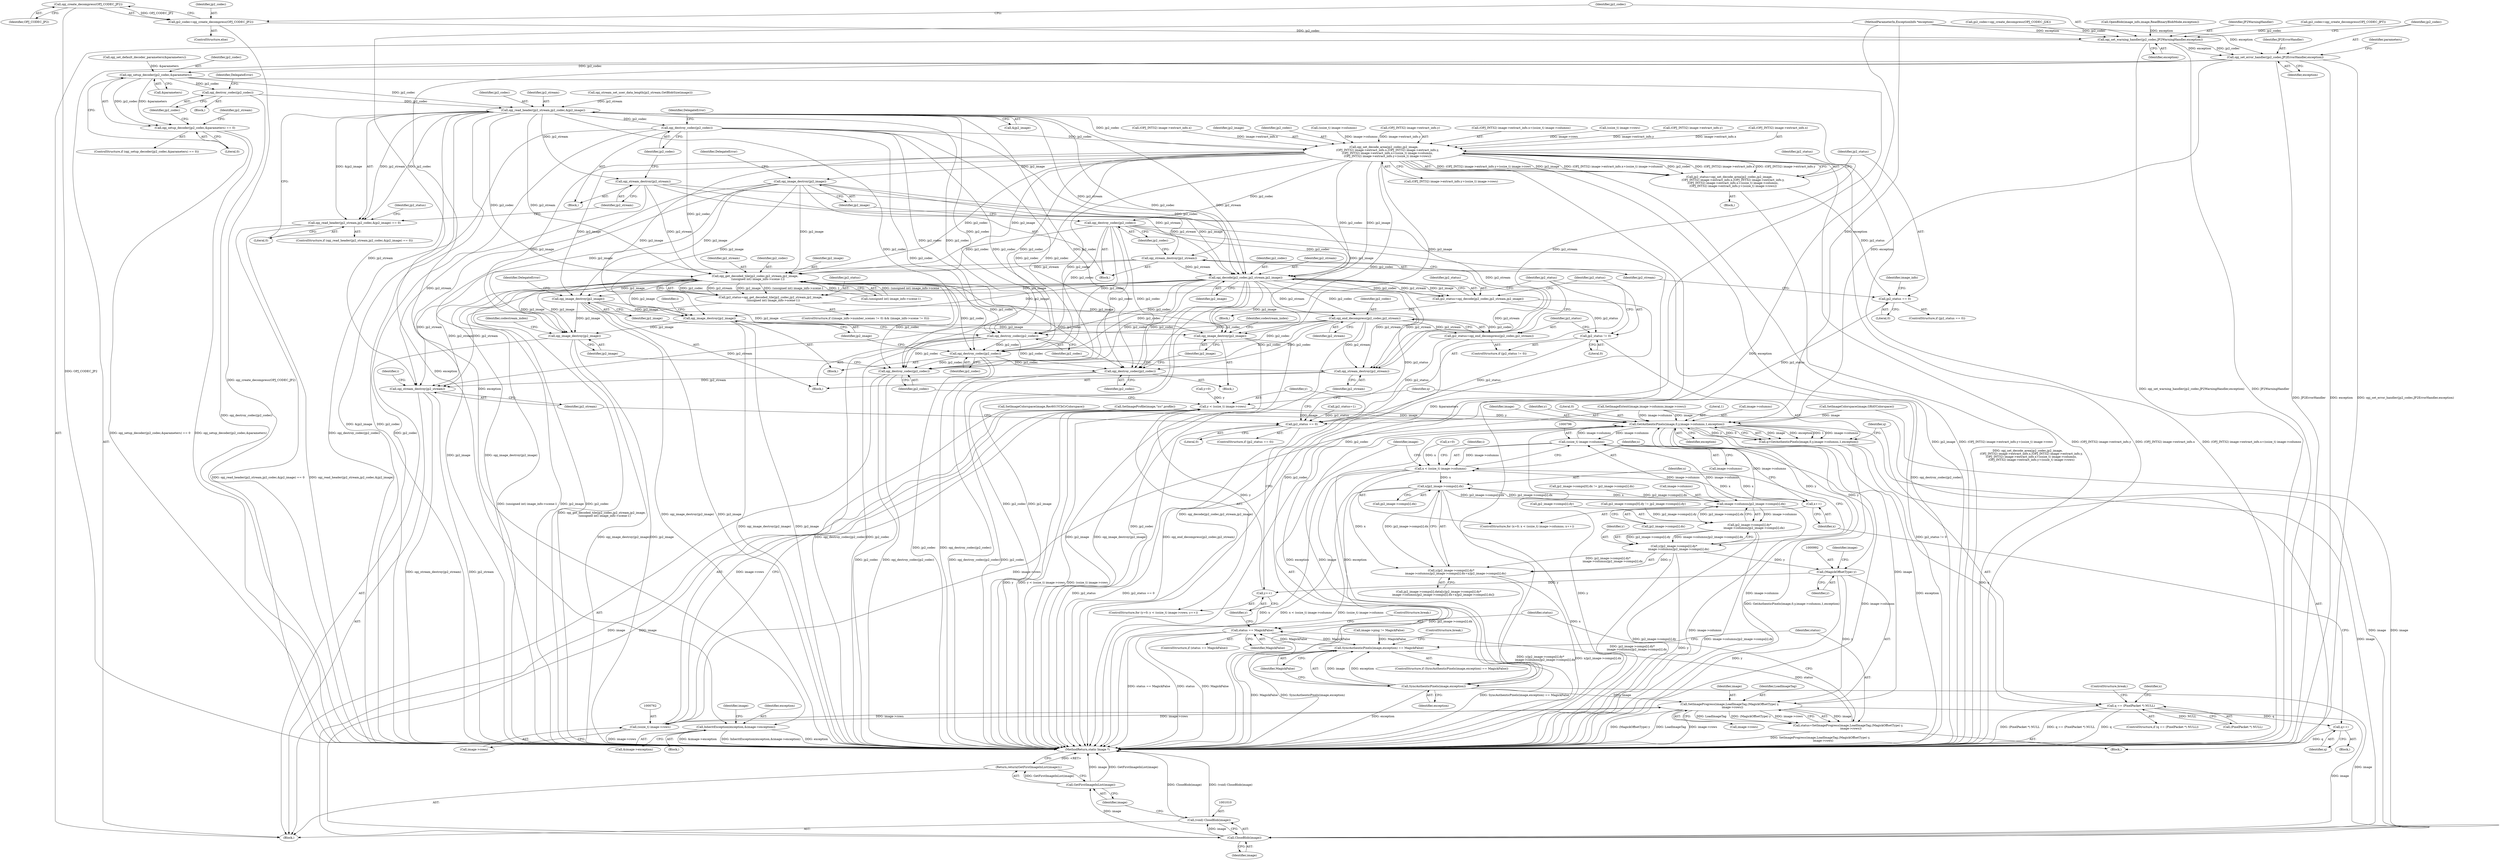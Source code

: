 digraph "0_ImageMagick_b0c5222ce31e8f941fa02ff9c7a040fb2db30dbc@API" {
"1000237" [label="(Call,opj_create_decompress(OPJ_CODEC_JP2))"];
"1000235" [label="(Call,jp2_codec=opj_create_decompress(OPJ_CODEC_JP2))"];
"1000239" [label="(Call,opj_set_warning_handler(jp2_codec,JP2WarningHandler,exception))"];
"1000243" [label="(Call,opj_set_error_handler(jp2_codec,JP2ErrorHandler,exception))"];
"1000297" [label="(Call,opj_setup_decoder(jp2_codec,&parameters))"];
"1000296" [label="(Call,opj_setup_decoder(jp2_codec,&parameters) == 0)"];
"1000303" [label="(Call,opj_destroy_codec(jp2_codec))"];
"1000335" [label="(Call,opj_read_header(jp2_stream,jp2_codec,&jp2_image))"];
"1000334" [label="(Call,opj_read_header(jp2_stream,jp2_codec,&jp2_image) == 0)"];
"1000342" [label="(Call,opj_stream_destroy(jp2_stream))"];
"1000415" [label="(Call,opj_stream_destroy(jp2_stream))"];
"1000438" [label="(Call,opj_get_decoded_tile(jp2_codec,jp2_stream,jp2_image,\n      (unsigned int) image_info->scene-1))"];
"1000436" [label="(Call,jp2_status=opj_get_decoded_tile(jp2_codec,jp2_stream,jp2_image,\n      (unsigned int) image_info->scene-1))"];
"1000473" [label="(Call,jp2_status == 0)"];
"1000477" [label="(Call,opj_stream_destroy(jp2_stream))"];
"1000486" [label="(Call,opj_stream_destroy(jp2_stream))"];
"1000479" [label="(Call,opj_destroy_codec(jp2_codec))"];
"1000597" [label="(Call,opj_destroy_codec(jp2_codec))"];
"1000745" [label="(Call,opj_destroy_codec(jp2_codec))"];
"1001002" [label="(Call,opj_destroy_codec(jp2_codec))"];
"1000481" [label="(Call,opj_image_destroy(jp2_image))"];
"1000599" [label="(Call,opj_image_destroy(jp2_image))"];
"1000747" [label="(Call,opj_image_destroy(jp2_image))"];
"1001004" [label="(Call,opj_image_destroy(jp2_image))"];
"1000459" [label="(Call,opj_decode(jp2_codec,jp2_stream,jp2_image))"];
"1000457" [label="(Call,jp2_status=opj_decode(jp2_codec,jp2_stream,jp2_image))"];
"1000464" [label="(Call,jp2_status != 0)"];
"1000469" [label="(Call,opj_end_decompress(jp2_codec,jp2_stream))"];
"1000467" [label="(Call,jp2_status=opj_end_decompress(jp2_codec,jp2_stream))"];
"1000344" [label="(Call,opj_destroy_codec(jp2_codec))"];
"1000367" [label="(Call,opj_set_decode_area(jp2_codec,jp2_image,\n        (OPJ_INT32) image->extract_info.x,(OPJ_INT32) image->extract_info.y,\n        (OPJ_INT32) image->extract_info.x+(ssize_t) image->columns,\n        (OPJ_INT32) image->extract_info.y+(ssize_t) image->rows))"];
"1000365" [label="(Call,jp2_status=opj_set_decode_area(jp2_codec,jp2_image,\n        (OPJ_INT32) image->extract_info.x,(OPJ_INT32) image->extract_info.y,\n        (OPJ_INT32) image->extract_info.x+(ssize_t) image->columns,\n        (OPJ_INT32) image->extract_info.y+(ssize_t) image->rows))"];
"1000411" [label="(Call,jp2_status == 0)"];
"1000417" [label="(Call,opj_destroy_codec(jp2_codec))"];
"1000419" [label="(Call,opj_image_destroy(jp2_image))"];
"1000653" [label="(Call,InheritException(exception,&image->exception))"];
"1000773" [label="(Call,GetAuthenticPixels(image,0,y,image->columns,1,exception))"];
"1000771" [label="(Call,q=GetAuthenticPixels(image,0,y,image->columns,1,exception))"];
"1000783" [label="(Call,q == (PixelPacket *) NULL)"];
"1000977" [label="(Call,q++)"];
"1000795" [label="(Call,(ssize_t) image->columns)"];
"1000793" [label="(Call,x < (ssize_t) image->columns)"];
"1000800" [label="(Call,x++)"];
"1000872" [label="(Call,x/jp2_image->comps[i].dx)"];
"1000861" [label="(Call,image->columns/jp2_image->comps[i].dx)"];
"1000853" [label="(Call,jp2_image->comps[i].dy*\n          image->columns/jp2_image->comps[i].dx)"];
"1000851" [label="(Call,y/jp2_image->comps[i].dy*\n          image->columns/jp2_image->comps[i].dx)"];
"1000850" [label="(Call,y/jp2_image->comps[i].dy*\n          image->columns/jp2_image->comps[i].dx+x/jp2_image->comps[i].dx)"];
"1000991" [label="(Call,(MagickOffsetType) y)"];
"1000766" [label="(Call,y++)"];
"1000759" [label="(Call,y < (ssize_t) image->rows)"];
"1000988" [label="(Call,SetImageProgress(image,LoadImageTag,(MagickOffsetType) y,\n      image->rows))"];
"1000761" [label="(Call,(ssize_t) image->rows)"];
"1000986" [label="(Call,status=SetImageProgress(image,LoadImageTag,(MagickOffsetType) y,\n      image->rows))"];
"1000998" [label="(Call,status == MagickFalse)"];
"1000980" [label="(Call,SyncAuthenticPixels(image,exception) == MagickFalse)"];
"1001011" [label="(Call,CloseBlob(image))"];
"1001009" [label="(Call,(void) CloseBlob(image))"];
"1001014" [label="(Call,GetFirstImageInList(image))"];
"1001013" [label="(Return,return(GetFirstImageInList(image));)"];
"1000981" [label="(Call,SyncAuthenticPixels(image,exception))"];
"1000746" [label="(Identifier,jp2_codec)"];
"1000342" [label="(Call,opj_stream_destroy(jp2_stream))"];
"1000747" [label="(Call,opj_image_destroy(jp2_image))"];
"1000343" [label="(Identifier,jp2_stream)"];
"1000412" [label="(Identifier,jp2_status)"];
"1000990" [label="(Identifier,LoadImageTag)"];
"1000781" [label="(Identifier,exception)"];
"1001000" [label="(Identifier,MagickFalse)"];
"1000417" [label="(Call,opj_destroy_codec(jp2_codec))"];
"1000874" [label="(Call,jp2_image->comps[i].dx)"];
"1000851" [label="(Call,y/jp2_image->comps[i].dy*\n          image->columns/jp2_image->comps[i].dx)"];
"1000369" [label="(Identifier,jp2_image)"];
"1000333" [label="(ControlStructure,if (opj_read_header(jp2_stream,jp2_codec,&jp2_image) == 0))"];
"1000854" [label="(Call,jp2_image->comps[i].dy)"];
"1000416" [label="(Identifier,jp2_stream)"];
"1000865" [label="(Call,jp2_image->comps[i].dx)"];
"1000655" [label="(Call,&image->exception)"];
"1000748" [label="(Identifier,jp2_image)"];
"1000364" [label="(Block,)"];
"1000782" [label="(ControlStructure,if (q == (PixelPacket *) NULL))"];
"1000600" [label="(Identifier,jp2_image)"];
"1000793" [label="(Call,x < (ssize_t) image->columns)"];
"1000474" [label="(Identifier,jp2_status)"];
"1000998" [label="(Call,status == MagickFalse)"];
"1001013" [label="(Return,return(GetFirstImageInList(image));)"];
"1000347" [label="(Identifier,DelegateError)"];
"1000773" [label="(Call,GetAuthenticPixels(image,0,y,image->columns,1,exception))"];
"1000303" [label="(Call,opj_destroy_codec(jp2_codec))"];
"1000419" [label="(Call,opj_image_destroy(jp2_image))"];
"1000466" [label="(Literal,0)"];
"1000788" [label="(ControlStructure,break;)"];
"1000458" [label="(Identifier,jp2_status)"];
"1000338" [label="(Call,&jp2_image)"];
"1000540" [label="(Call,jp2_image->comps[0].dy != jp2_image->comps[i].dy)"];
"1000760" [label="(Identifier,y)"];
"1000477" [label="(Call,opj_stream_destroy(jp2_stream))"];
"1000236" [label="(Identifier,jp2_codec)"];
"1000345" [label="(Identifier,jp2_codec)"];
"1000674" [label="(Call,SetImageColorspace(image,GRAYColorspace))"];
"1000468" [label="(Identifier,jp2_status)"];
"1001014" [label="(Call,GetFirstImageInList(image))"];
"1000739" [label="(Call,image->ping != MagickFalse)"];
"1001003" [label="(Identifier,jp2_codec)"];
"1000481" [label="(Call,opj_image_destroy(jp2_image))"];
"1000309" [label="(Identifier,jp2_stream)"];
"1000457" [label="(Call,jp2_status=opj_decode(jp2_codec,jp2_stream,jp2_image))"];
"1000249" [label="(Identifier,parameters)"];
"1000334" [label="(Call,opj_read_header(jp2_stream,jp2_codec,&jp2_image) == 0)"];
"1000365" [label="(Call,jp2_status=opj_set_decode_area(jp2_codec,jp2_image,\n        (OPJ_INT32) image->extract_info.x,(OPJ_INT32) image->extract_info.y,\n        (OPJ_INT32) image->extract_info.x+(ssize_t) image->columns,\n        (OPJ_INT32) image->extract_info.y+(ssize_t) image->rows))"];
"1000234" [label="(ControlStructure,else)"];
"1000744" [label="(Block,)"];
"1000475" [label="(Literal,0)"];
"1000422" [label="(Identifier,DelegateError)"];
"1000783" [label="(Call,q == (PixelPacket *) NULL)"];
"1000476" [label="(Block,)"];
"1000108" [label="(Block,)"];
"1000436" [label="(Call,jp2_status=opj_get_decoded_tile(jp2_codec,jp2_stream,jp2_image,\n      (unsigned int) image_info->scene-1))"];
"1000463" [label="(ControlStructure,if (jp2_status != 0))"];
"1000640" [label="(Call,SetImageExtent(image,image->columns,image->rows))"];
"1000337" [label="(Identifier,jp2_codec)"];
"1000977" [label="(Call,q++)"];
"1001008" [label="(Identifier,codestream_index)"];
"1000171" [label="(Call,OpenBlob(image_info,image,ReadBinaryBlobMode,exception))"];
"1000462" [label="(Identifier,jp2_image)"];
"1000780" [label="(Literal,1)"];
"1001001" [label="(ControlStructure,break;)"];
"1000415" [label="(Call,opj_stream_destroy(jp2_stream))"];
"1000368" [label="(Identifier,jp2_codec)"];
"1000238" [label="(Identifier,OPJ_CODEC_JP2)"];
"1000985" [label="(ControlStructure,break;)"];
"1000241" [label="(Identifier,JP2WarningHandler)"];
"1000654" [label="(Identifier,exception)"];
"1000480" [label="(Identifier,jp2_codec)"];
"1000340" [label="(Literal,0)"];
"1000442" [label="(Call,(unsigned int) image_info->scene-1)"];
"1000460" [label="(Identifier,jp2_codec)"];
"1000438" [label="(Call,opj_get_decoded_tile(jp2_codec,jp2_stream,jp2_image,\n      (unsigned int) image_info->scene-1))"];
"1000107" [label="(MethodParameterIn,ExceptionInfo *exception)"];
"1000392" [label="(Call,(ssize_t) image->columns)"];
"1000777" [label="(Call,image->columns)"];
"1000771" [label="(Call,q=GetAuthenticPixels(image,0,y,image->columns,1,exception))"];
"1000299" [label="(Call,&parameters)"];
"1000479" [label="(Call,opj_destroy_codec(jp2_codec))"];
"1000424" [label="(ControlStructure,if ((image_info->number_scenes != 0) && (image_info->scene != 0)))"];
"1000652" [label="(Block,)"];
"1000306" [label="(Identifier,DelegateError)"];
"1000768" [label="(Block,)"];
"1001016" [label="(MethodReturn,static Image *)"];
"1000653" [label="(Call,InheritException(exception,&image->exception))"];
"1000350" [label="(Identifier,jp2_status)"];
"1000766" [label="(Call,y++)"];
"1000467" [label="(Call,jp2_status=opj_end_decompress(jp2_codec,jp2_stream))"];
"1000734" [label="(Call,SetImageProfile(image,\"icc\",profile))"];
"1000597" [label="(Call,opj_destroy_codec(jp2_codec))"];
"1000872" [label="(Call,x/jp2_image->comps[i].dx)"];
"1000794" [label="(Identifier,x)"];
"1000413" [label="(Literal,0)"];
"1000598" [label="(Identifier,jp2_codec)"];
"1000987" [label="(Identifier,status)"];
"1000801" [label="(Identifier,x)"];
"1000377" [label="(Call,(OPJ_INT32) image->extract_info.y)"];
"1001004" [label="(Call,opj_image_destroy(jp2_image))"];
"1000420" [label="(Identifier,jp2_image)"];
"1000984" [label="(Identifier,MagickFalse)"];
"1000802" [label="(Block,)"];
"1000471" [label="(Identifier,jp2_stream)"];
"1000999" [label="(Identifier,status)"];
"1000459" [label="(Call,opj_decode(jp2_codec,jp2_stream,jp2_image))"];
"1000341" [label="(Block,)"];
"1000469" [label="(Call,opj_end_decompress(jp2_codec,jp2_stream))"];
"1000751" [label="(Identifier,codestream_index)"];
"1000461" [label="(Identifier,jp2_stream)"];
"1000384" [label="(Call,(OPJ_INT32) image->extract_info.x+(ssize_t) image->columns)"];
"1000745" [label="(Call,opj_destroy_codec(jp2_codec))"];
"1000755" [label="(ControlStructure,for (y=0; y < (ssize_t) image->rows; y++))"];
"1000797" [label="(Call,image->columns)"];
"1001002" [label="(Call,opj_destroy_codec(jp2_codec))"];
"1000246" [label="(Identifier,exception)"];
"1000806" [label="(Identifier,i)"];
"1000465" [label="(Identifier,jp2_status)"];
"1000989" [label="(Identifier,image)"];
"1000405" [label="(Call,(ssize_t) image->rows)"];
"1000414" [label="(Block,)"];
"1000759" [label="(Call,y < (ssize_t) image->rows)"];
"1000997" [label="(ControlStructure,if (status == MagickFalse))"];
"1000784" [label="(Identifier,q)"];
"1000336" [label="(Identifier,jp2_stream)"];
"1000486" [label="(Call,opj_stream_destroy(jp2_stream))"];
"1000418" [label="(Identifier,jp2_codec)"];
"1000398" [label="(Call,(OPJ_INT32) image->extract_info.y)"];
"1000774" [label="(Identifier,image)"];
"1000795" [label="(Call,(ssize_t) image->columns)"];
"1000344" [label="(Call,opj_destroy_codec(jp2_codec))"];
"1000776" [label="(Identifier,y)"];
"1000524" [label="(Call,jp2_image->comps[0].dx != jp2_image->comps[i].dx)"];
"1000349" [label="(Call,jp2_status=1)"];
"1000661" [label="(Identifier,image)"];
"1000239" [label="(Call,opj_set_warning_handler(jp2_codec,JP2WarningHandler,exception))"];
"1000842" [label="(Call,jp2_image->comps[i].data[y/jp2_image->comps[i].dy*\n          image->columns/jp2_image->comps[i].dx+x/jp2_image->comps[i].dx])"];
"1000464" [label="(Call,jp2_status != 0)"];
"1000473" [label="(Call,jp2_status == 0)"];
"1000470" [label="(Identifier,jp2_codec)"];
"1000484" [label="(Identifier,DelegateError)"];
"1000482" [label="(Identifier,jp2_image)"];
"1000219" [label="(Call,jp2_codec=opj_create_decompress(OPJ_CODEC_JPT))"];
"1000982" [label="(Identifier,image)"];
"1000775" [label="(Literal,0)"];
"1000370" [label="(Call,(OPJ_INT32) image->extract_info.x)"];
"1000296" [label="(Call,opj_setup_decoder(jp2_codec,&parameters) == 0)"];
"1000441" [label="(Identifier,jp2_image)"];
"1000244" [label="(Identifier,jp2_codec)"];
"1000367" [label="(Call,opj_set_decode_area(jp2_codec,jp2_image,\n        (OPJ_INT32) image->extract_info.x,(OPJ_INT32) image->extract_info.y,\n        (OPJ_INT32) image->extract_info.x+(ssize_t) image->columns,\n        (OPJ_INT32) image->extract_info.y+(ssize_t) image->rows))"];
"1000850" [label="(Call,y/jp2_image->comps[i].dy*\n          image->columns/jp2_image->comps[i].dx+x/jp2_image->comps[i].dx)"];
"1000772" [label="(Identifier,q)"];
"1000230" [label="(Call,jp2_codec=opj_create_decompress(OPJ_CODEC_J2K))"];
"1000500" [label="(Identifier,i)"];
"1000295" [label="(ControlStructure,if (opj_setup_decoder(jp2_codec,&parameters) == 0))"];
"1000440" [label="(Identifier,jp2_stream)"];
"1000599" [label="(Call,opj_image_destroy(jp2_image))"];
"1000980" [label="(Call,SyncAuthenticPixels(image,exception) == MagickFalse)"];
"1000242" [label="(Identifier,exception)"];
"1000993" [label="(Identifier,y)"];
"1000862" [label="(Call,image->columns)"];
"1000490" [label="(Identifier,i)"];
"1000852" [label="(Identifier,y)"];
"1000994" [label="(Call,image->rows)"];
"1000410" [label="(ControlStructure,if (jp2_status == 0))"];
"1000329" [label="(Call,opj_stream_set_user_data_length(jp2_stream,GetBlobSize(image)))"];
"1000487" [label="(Identifier,jp2_stream)"];
"1000596" [label="(Block,)"];
"1000298" [label="(Identifier,jp2_codec)"];
"1001009" [label="(Call,(void) CloseBlob(image))"];
"1000478" [label="(Identifier,jp2_stream)"];
"1000304" [label="(Identifier,jp2_codec)"];
"1000995" [label="(Identifier,image)"];
"1000385" [label="(Call,(OPJ_INT32) image->extract_info.x)"];
"1000761" [label="(Call,(ssize_t) image->rows)"];
"1000979" [label="(ControlStructure,if (SyncAuthenticPixels(image,exception) == MagickFalse))"];
"1000986" [label="(Call,status=SetImageProgress(image,LoadImageTag,(MagickOffsetType) y,\n      image->rows))"];
"1000981" [label="(Call,SyncAuthenticPixels(image,exception))"];
"1000873" [label="(Identifier,x)"];
"1000247" [label="(Call,opj_set_default_decoder_parameters(&parameters))"];
"1000763" [label="(Call,image->rows)"];
"1000790" [label="(Call,x=0)"];
"1000235" [label="(Call,jp2_codec=opj_create_decompress(OPJ_CODEC_JP2))"];
"1000297" [label="(Call,opj_setup_decoder(jp2_codec,&parameters))"];
"1001005" [label="(Identifier,jp2_image)"];
"1000991" [label="(Call,(MagickOffsetType) y)"];
"1001011" [label="(Call,CloseBlob(image))"];
"1000302" [label="(Block,)"];
"1000437" [label="(Identifier,jp2_status)"];
"1000800" [label="(Call,x++)"];
"1000237" [label="(Call,opj_create_decompress(OPJ_CODEC_JP2))"];
"1000301" [label="(Literal,0)"];
"1000767" [label="(Identifier,y)"];
"1000456" [label="(Block,)"];
"1000983" [label="(Identifier,exception)"];
"1001015" [label="(Identifier,image)"];
"1000988" [label="(Call,SetImageProgress(image,LoadImageTag,(MagickOffsetType) y,\n      image->rows))"];
"1000240" [label="(Identifier,jp2_codec)"];
"1000791" [label="(Identifier,x)"];
"1000789" [label="(ControlStructure,for (x=0; x < (ssize_t) image->columns; x++))"];
"1000472" [label="(ControlStructure,if (jp2_status == 0))"];
"1000397" [label="(Call,(OPJ_INT32) image->extract_info.y+(ssize_t) image->rows)"];
"1000245" [label="(Identifier,JP2ErrorHandler)"];
"1000978" [label="(Identifier,q)"];
"1000366" [label="(Identifier,jp2_status)"];
"1000335" [label="(Call,opj_read_header(jp2_stream,jp2_codec,&jp2_image))"];
"1000695" [label="(Call,SetImageColorspace(image,Rec601YCbCrColorspace))"];
"1000243" [label="(Call,opj_set_error_handler(jp2_codec,JP2ErrorHandler,exception))"];
"1000756" [label="(Call,y=0)"];
"1000853" [label="(Call,jp2_image->comps[i].dy*\n          image->columns/jp2_image->comps[i].dx)"];
"1000785" [label="(Call,(PixelPacket *) NULL)"];
"1000861" [label="(Call,image->columns/jp2_image->comps[i].dx)"];
"1000411" [label="(Call,jp2_status == 0)"];
"1001012" [label="(Identifier,image)"];
"1000428" [label="(Identifier,image_info)"];
"1000439" [label="(Identifier,jp2_codec)"];
"1000237" -> "1000235"  [label="AST: "];
"1000237" -> "1000238"  [label="CFG: "];
"1000238" -> "1000237"  [label="AST: "];
"1000235" -> "1000237"  [label="CFG: "];
"1000237" -> "1001016"  [label="DDG: OPJ_CODEC_JP2"];
"1000237" -> "1000235"  [label="DDG: OPJ_CODEC_JP2"];
"1000235" -> "1000234"  [label="AST: "];
"1000236" -> "1000235"  [label="AST: "];
"1000240" -> "1000235"  [label="CFG: "];
"1000235" -> "1001016"  [label="DDG: opj_create_decompress(OPJ_CODEC_JP2)"];
"1000235" -> "1000239"  [label="DDG: jp2_codec"];
"1000239" -> "1000108"  [label="AST: "];
"1000239" -> "1000242"  [label="CFG: "];
"1000240" -> "1000239"  [label="AST: "];
"1000241" -> "1000239"  [label="AST: "];
"1000242" -> "1000239"  [label="AST: "];
"1000244" -> "1000239"  [label="CFG: "];
"1000239" -> "1001016"  [label="DDG: opj_set_warning_handler(jp2_codec,JP2WarningHandler,exception)"];
"1000239" -> "1001016"  [label="DDG: JP2WarningHandler"];
"1000230" -> "1000239"  [label="DDG: jp2_codec"];
"1000219" -> "1000239"  [label="DDG: jp2_codec"];
"1000171" -> "1000239"  [label="DDG: exception"];
"1000107" -> "1000239"  [label="DDG: exception"];
"1000239" -> "1000243"  [label="DDG: jp2_codec"];
"1000239" -> "1000243"  [label="DDG: exception"];
"1000243" -> "1000108"  [label="AST: "];
"1000243" -> "1000246"  [label="CFG: "];
"1000244" -> "1000243"  [label="AST: "];
"1000245" -> "1000243"  [label="AST: "];
"1000246" -> "1000243"  [label="AST: "];
"1000249" -> "1000243"  [label="CFG: "];
"1000243" -> "1001016"  [label="DDG: JP2ErrorHandler"];
"1000243" -> "1001016"  [label="DDG: exception"];
"1000243" -> "1001016"  [label="DDG: opj_set_error_handler(jp2_codec,JP2ErrorHandler,exception)"];
"1000107" -> "1000243"  [label="DDG: exception"];
"1000243" -> "1000297"  [label="DDG: jp2_codec"];
"1000243" -> "1000653"  [label="DDG: exception"];
"1000243" -> "1000773"  [label="DDG: exception"];
"1000297" -> "1000296"  [label="AST: "];
"1000297" -> "1000299"  [label="CFG: "];
"1000298" -> "1000297"  [label="AST: "];
"1000299" -> "1000297"  [label="AST: "];
"1000301" -> "1000297"  [label="CFG: "];
"1000297" -> "1001016"  [label="DDG: &parameters"];
"1000297" -> "1000296"  [label="DDG: jp2_codec"];
"1000297" -> "1000296"  [label="DDG: &parameters"];
"1000247" -> "1000297"  [label="DDG: &parameters"];
"1000297" -> "1000303"  [label="DDG: jp2_codec"];
"1000297" -> "1000335"  [label="DDG: jp2_codec"];
"1000296" -> "1000295"  [label="AST: "];
"1000296" -> "1000301"  [label="CFG: "];
"1000301" -> "1000296"  [label="AST: "];
"1000304" -> "1000296"  [label="CFG: "];
"1000309" -> "1000296"  [label="CFG: "];
"1000296" -> "1001016"  [label="DDG: opj_setup_decoder(jp2_codec,&parameters) == 0"];
"1000296" -> "1001016"  [label="DDG: opj_setup_decoder(jp2_codec,&parameters)"];
"1000303" -> "1000302"  [label="AST: "];
"1000303" -> "1000304"  [label="CFG: "];
"1000304" -> "1000303"  [label="AST: "];
"1000306" -> "1000303"  [label="CFG: "];
"1000303" -> "1001016"  [label="DDG: opj_destroy_codec(jp2_codec)"];
"1000303" -> "1000335"  [label="DDG: jp2_codec"];
"1000335" -> "1000334"  [label="AST: "];
"1000335" -> "1000338"  [label="CFG: "];
"1000336" -> "1000335"  [label="AST: "];
"1000337" -> "1000335"  [label="AST: "];
"1000338" -> "1000335"  [label="AST: "];
"1000340" -> "1000335"  [label="CFG: "];
"1000335" -> "1001016"  [label="DDG: &jp2_image"];
"1000335" -> "1001016"  [label="DDG: jp2_codec"];
"1000335" -> "1000334"  [label="DDG: jp2_stream"];
"1000335" -> "1000334"  [label="DDG: jp2_codec"];
"1000335" -> "1000334"  [label="DDG: &jp2_image"];
"1000329" -> "1000335"  [label="DDG: jp2_stream"];
"1000335" -> "1000342"  [label="DDG: jp2_stream"];
"1000335" -> "1000344"  [label="DDG: jp2_codec"];
"1000335" -> "1000367"  [label="DDG: jp2_codec"];
"1000335" -> "1000415"  [label="DDG: jp2_stream"];
"1000335" -> "1000438"  [label="DDG: jp2_codec"];
"1000335" -> "1000438"  [label="DDG: jp2_stream"];
"1000335" -> "1000459"  [label="DDG: jp2_codec"];
"1000335" -> "1000459"  [label="DDG: jp2_stream"];
"1000335" -> "1000477"  [label="DDG: jp2_stream"];
"1000335" -> "1000479"  [label="DDG: jp2_codec"];
"1000335" -> "1000486"  [label="DDG: jp2_stream"];
"1000335" -> "1000597"  [label="DDG: jp2_codec"];
"1000335" -> "1000745"  [label="DDG: jp2_codec"];
"1000335" -> "1001002"  [label="DDG: jp2_codec"];
"1000334" -> "1000333"  [label="AST: "];
"1000334" -> "1000340"  [label="CFG: "];
"1000340" -> "1000334"  [label="AST: "];
"1000343" -> "1000334"  [label="CFG: "];
"1000350" -> "1000334"  [label="CFG: "];
"1000334" -> "1001016"  [label="DDG: opj_read_header(jp2_stream,jp2_codec,&jp2_image) == 0"];
"1000334" -> "1001016"  [label="DDG: opj_read_header(jp2_stream,jp2_codec,&jp2_image)"];
"1000342" -> "1000341"  [label="AST: "];
"1000342" -> "1000343"  [label="CFG: "];
"1000343" -> "1000342"  [label="AST: "];
"1000345" -> "1000342"  [label="CFG: "];
"1000342" -> "1000415"  [label="DDG: jp2_stream"];
"1000342" -> "1000438"  [label="DDG: jp2_stream"];
"1000342" -> "1000459"  [label="DDG: jp2_stream"];
"1000342" -> "1000477"  [label="DDG: jp2_stream"];
"1000342" -> "1000486"  [label="DDG: jp2_stream"];
"1000415" -> "1000414"  [label="AST: "];
"1000415" -> "1000416"  [label="CFG: "];
"1000416" -> "1000415"  [label="AST: "];
"1000418" -> "1000415"  [label="CFG: "];
"1000415" -> "1000438"  [label="DDG: jp2_stream"];
"1000415" -> "1000459"  [label="DDG: jp2_stream"];
"1000415" -> "1000477"  [label="DDG: jp2_stream"];
"1000415" -> "1000486"  [label="DDG: jp2_stream"];
"1000438" -> "1000436"  [label="AST: "];
"1000438" -> "1000442"  [label="CFG: "];
"1000439" -> "1000438"  [label="AST: "];
"1000440" -> "1000438"  [label="AST: "];
"1000441" -> "1000438"  [label="AST: "];
"1000442" -> "1000438"  [label="AST: "];
"1000436" -> "1000438"  [label="CFG: "];
"1000438" -> "1001016"  [label="DDG: (unsigned int) image_info->scene-1"];
"1000438" -> "1001016"  [label="DDG: jp2_image"];
"1000438" -> "1001016"  [label="DDG: jp2_codec"];
"1000438" -> "1000436"  [label="DDG: jp2_codec"];
"1000438" -> "1000436"  [label="DDG: jp2_stream"];
"1000438" -> "1000436"  [label="DDG: jp2_image"];
"1000438" -> "1000436"  [label="DDG: (unsigned int) image_info->scene-1"];
"1000367" -> "1000438"  [label="DDG: jp2_codec"];
"1000367" -> "1000438"  [label="DDG: jp2_image"];
"1000417" -> "1000438"  [label="DDG: jp2_codec"];
"1000344" -> "1000438"  [label="DDG: jp2_codec"];
"1000419" -> "1000438"  [label="DDG: jp2_image"];
"1000442" -> "1000438"  [label="DDG: (unsigned int) image_info->scene"];
"1000442" -> "1000438"  [label="DDG: 1"];
"1000438" -> "1000477"  [label="DDG: jp2_stream"];
"1000438" -> "1000479"  [label="DDG: jp2_codec"];
"1000438" -> "1000481"  [label="DDG: jp2_image"];
"1000438" -> "1000486"  [label="DDG: jp2_stream"];
"1000438" -> "1000597"  [label="DDG: jp2_codec"];
"1000438" -> "1000599"  [label="DDG: jp2_image"];
"1000438" -> "1000745"  [label="DDG: jp2_codec"];
"1000438" -> "1000747"  [label="DDG: jp2_image"];
"1000438" -> "1001002"  [label="DDG: jp2_codec"];
"1000438" -> "1001004"  [label="DDG: jp2_image"];
"1000436" -> "1000424"  [label="AST: "];
"1000437" -> "1000436"  [label="AST: "];
"1000474" -> "1000436"  [label="CFG: "];
"1000436" -> "1001016"  [label="DDG: opj_get_decoded_tile(jp2_codec,jp2_stream,jp2_image,\n      (unsigned int) image_info->scene-1)"];
"1000436" -> "1000473"  [label="DDG: jp2_status"];
"1000473" -> "1000472"  [label="AST: "];
"1000473" -> "1000475"  [label="CFG: "];
"1000474" -> "1000473"  [label="AST: "];
"1000475" -> "1000473"  [label="AST: "];
"1000478" -> "1000473"  [label="CFG: "];
"1000487" -> "1000473"  [label="CFG: "];
"1000473" -> "1001016"  [label="DDG: jp2_status"];
"1000473" -> "1001016"  [label="DDG: jp2_status == 0"];
"1000464" -> "1000473"  [label="DDG: jp2_status"];
"1000349" -> "1000473"  [label="DDG: jp2_status"];
"1000411" -> "1000473"  [label="DDG: jp2_status"];
"1000467" -> "1000473"  [label="DDG: jp2_status"];
"1000477" -> "1000476"  [label="AST: "];
"1000477" -> "1000478"  [label="CFG: "];
"1000478" -> "1000477"  [label="AST: "];
"1000480" -> "1000477"  [label="CFG: "];
"1000459" -> "1000477"  [label="DDG: jp2_stream"];
"1000469" -> "1000477"  [label="DDG: jp2_stream"];
"1000477" -> "1000486"  [label="DDG: jp2_stream"];
"1000486" -> "1000108"  [label="AST: "];
"1000486" -> "1000487"  [label="CFG: "];
"1000487" -> "1000486"  [label="AST: "];
"1000490" -> "1000486"  [label="CFG: "];
"1000486" -> "1001016"  [label="DDG: opj_stream_destroy(jp2_stream)"];
"1000486" -> "1001016"  [label="DDG: jp2_stream"];
"1000459" -> "1000486"  [label="DDG: jp2_stream"];
"1000469" -> "1000486"  [label="DDG: jp2_stream"];
"1000479" -> "1000476"  [label="AST: "];
"1000479" -> "1000480"  [label="CFG: "];
"1000480" -> "1000479"  [label="AST: "];
"1000482" -> "1000479"  [label="CFG: "];
"1000479" -> "1001016"  [label="DDG: opj_destroy_codec(jp2_codec)"];
"1000479" -> "1001016"  [label="DDG: jp2_codec"];
"1000459" -> "1000479"  [label="DDG: jp2_codec"];
"1000367" -> "1000479"  [label="DDG: jp2_codec"];
"1000417" -> "1000479"  [label="DDG: jp2_codec"];
"1000344" -> "1000479"  [label="DDG: jp2_codec"];
"1000469" -> "1000479"  [label="DDG: jp2_codec"];
"1000479" -> "1000597"  [label="DDG: jp2_codec"];
"1000479" -> "1000745"  [label="DDG: jp2_codec"];
"1000479" -> "1001002"  [label="DDG: jp2_codec"];
"1000597" -> "1000596"  [label="AST: "];
"1000597" -> "1000598"  [label="CFG: "];
"1000598" -> "1000597"  [label="AST: "];
"1000600" -> "1000597"  [label="CFG: "];
"1000597" -> "1001016"  [label="DDG: jp2_codec"];
"1000597" -> "1001016"  [label="DDG: opj_destroy_codec(jp2_codec)"];
"1000459" -> "1000597"  [label="DDG: jp2_codec"];
"1000367" -> "1000597"  [label="DDG: jp2_codec"];
"1000417" -> "1000597"  [label="DDG: jp2_codec"];
"1000344" -> "1000597"  [label="DDG: jp2_codec"];
"1000469" -> "1000597"  [label="DDG: jp2_codec"];
"1000597" -> "1000745"  [label="DDG: jp2_codec"];
"1000597" -> "1001002"  [label="DDG: jp2_codec"];
"1000745" -> "1000744"  [label="AST: "];
"1000745" -> "1000746"  [label="CFG: "];
"1000746" -> "1000745"  [label="AST: "];
"1000748" -> "1000745"  [label="CFG: "];
"1000745" -> "1001016"  [label="DDG: opj_destroy_codec(jp2_codec)"];
"1000745" -> "1001016"  [label="DDG: jp2_codec"];
"1000459" -> "1000745"  [label="DDG: jp2_codec"];
"1000367" -> "1000745"  [label="DDG: jp2_codec"];
"1000417" -> "1000745"  [label="DDG: jp2_codec"];
"1000344" -> "1000745"  [label="DDG: jp2_codec"];
"1000469" -> "1000745"  [label="DDG: jp2_codec"];
"1001002" -> "1000108"  [label="AST: "];
"1001002" -> "1001003"  [label="CFG: "];
"1001003" -> "1001002"  [label="AST: "];
"1001005" -> "1001002"  [label="CFG: "];
"1001002" -> "1001016"  [label="DDG: jp2_codec"];
"1001002" -> "1001016"  [label="DDG: opj_destroy_codec(jp2_codec)"];
"1000459" -> "1001002"  [label="DDG: jp2_codec"];
"1000367" -> "1001002"  [label="DDG: jp2_codec"];
"1000417" -> "1001002"  [label="DDG: jp2_codec"];
"1000344" -> "1001002"  [label="DDG: jp2_codec"];
"1000469" -> "1001002"  [label="DDG: jp2_codec"];
"1000481" -> "1000476"  [label="AST: "];
"1000481" -> "1000482"  [label="CFG: "];
"1000482" -> "1000481"  [label="AST: "];
"1000484" -> "1000481"  [label="CFG: "];
"1000481" -> "1001016"  [label="DDG: opj_image_destroy(jp2_image)"];
"1000481" -> "1001016"  [label="DDG: jp2_image"];
"1000367" -> "1000481"  [label="DDG: jp2_image"];
"1000419" -> "1000481"  [label="DDG: jp2_image"];
"1000459" -> "1000481"  [label="DDG: jp2_image"];
"1000481" -> "1000599"  [label="DDG: jp2_image"];
"1000481" -> "1000747"  [label="DDG: jp2_image"];
"1000481" -> "1001004"  [label="DDG: jp2_image"];
"1000599" -> "1000596"  [label="AST: "];
"1000599" -> "1000600"  [label="CFG: "];
"1000600" -> "1000599"  [label="AST: "];
"1000500" -> "1000599"  [label="CFG: "];
"1000599" -> "1001016"  [label="DDG: opj_image_destroy(jp2_image)"];
"1000599" -> "1001016"  [label="DDG: jp2_image"];
"1000367" -> "1000599"  [label="DDG: jp2_image"];
"1000419" -> "1000599"  [label="DDG: jp2_image"];
"1000459" -> "1000599"  [label="DDG: jp2_image"];
"1000599" -> "1000747"  [label="DDG: jp2_image"];
"1000599" -> "1001004"  [label="DDG: jp2_image"];
"1000747" -> "1000744"  [label="AST: "];
"1000747" -> "1000748"  [label="CFG: "];
"1000748" -> "1000747"  [label="AST: "];
"1000751" -> "1000747"  [label="CFG: "];
"1000747" -> "1001016"  [label="DDG: jp2_image"];
"1000747" -> "1001016"  [label="DDG: opj_image_destroy(jp2_image)"];
"1000367" -> "1000747"  [label="DDG: jp2_image"];
"1000419" -> "1000747"  [label="DDG: jp2_image"];
"1000459" -> "1000747"  [label="DDG: jp2_image"];
"1001004" -> "1000108"  [label="AST: "];
"1001004" -> "1001005"  [label="CFG: "];
"1001005" -> "1001004"  [label="AST: "];
"1001008" -> "1001004"  [label="CFG: "];
"1001004" -> "1001016"  [label="DDG: opj_image_destroy(jp2_image)"];
"1001004" -> "1001016"  [label="DDG: jp2_image"];
"1000367" -> "1001004"  [label="DDG: jp2_image"];
"1000419" -> "1001004"  [label="DDG: jp2_image"];
"1000459" -> "1001004"  [label="DDG: jp2_image"];
"1000459" -> "1000457"  [label="AST: "];
"1000459" -> "1000462"  [label="CFG: "];
"1000460" -> "1000459"  [label="AST: "];
"1000461" -> "1000459"  [label="AST: "];
"1000462" -> "1000459"  [label="AST: "];
"1000457" -> "1000459"  [label="CFG: "];
"1000459" -> "1001016"  [label="DDG: jp2_codec"];
"1000459" -> "1001016"  [label="DDG: jp2_image"];
"1000459" -> "1000457"  [label="DDG: jp2_codec"];
"1000459" -> "1000457"  [label="DDG: jp2_stream"];
"1000459" -> "1000457"  [label="DDG: jp2_image"];
"1000367" -> "1000459"  [label="DDG: jp2_codec"];
"1000367" -> "1000459"  [label="DDG: jp2_image"];
"1000417" -> "1000459"  [label="DDG: jp2_codec"];
"1000344" -> "1000459"  [label="DDG: jp2_codec"];
"1000419" -> "1000459"  [label="DDG: jp2_image"];
"1000459" -> "1000469"  [label="DDG: jp2_codec"];
"1000459" -> "1000469"  [label="DDG: jp2_stream"];
"1000457" -> "1000456"  [label="AST: "];
"1000458" -> "1000457"  [label="AST: "];
"1000465" -> "1000457"  [label="CFG: "];
"1000457" -> "1001016"  [label="DDG: opj_decode(jp2_codec,jp2_stream,jp2_image)"];
"1000457" -> "1000464"  [label="DDG: jp2_status"];
"1000464" -> "1000463"  [label="AST: "];
"1000464" -> "1000466"  [label="CFG: "];
"1000465" -> "1000464"  [label="AST: "];
"1000466" -> "1000464"  [label="AST: "];
"1000468" -> "1000464"  [label="CFG: "];
"1000474" -> "1000464"  [label="CFG: "];
"1000464" -> "1001016"  [label="DDG: jp2_status != 0"];
"1000469" -> "1000467"  [label="AST: "];
"1000469" -> "1000471"  [label="CFG: "];
"1000470" -> "1000469"  [label="AST: "];
"1000471" -> "1000469"  [label="AST: "];
"1000467" -> "1000469"  [label="CFG: "];
"1000469" -> "1001016"  [label="DDG: jp2_codec"];
"1000469" -> "1000467"  [label="DDG: jp2_codec"];
"1000469" -> "1000467"  [label="DDG: jp2_stream"];
"1000467" -> "1000463"  [label="AST: "];
"1000468" -> "1000467"  [label="AST: "];
"1000474" -> "1000467"  [label="CFG: "];
"1000467" -> "1001016"  [label="DDG: opj_end_decompress(jp2_codec,jp2_stream)"];
"1000344" -> "1000341"  [label="AST: "];
"1000344" -> "1000345"  [label="CFG: "];
"1000345" -> "1000344"  [label="AST: "];
"1000347" -> "1000344"  [label="CFG: "];
"1000344" -> "1001016"  [label="DDG: opj_destroy_codec(jp2_codec)"];
"1000344" -> "1001016"  [label="DDG: jp2_codec"];
"1000344" -> "1000367"  [label="DDG: jp2_codec"];
"1000367" -> "1000365"  [label="AST: "];
"1000367" -> "1000397"  [label="CFG: "];
"1000368" -> "1000367"  [label="AST: "];
"1000369" -> "1000367"  [label="AST: "];
"1000370" -> "1000367"  [label="AST: "];
"1000377" -> "1000367"  [label="AST: "];
"1000384" -> "1000367"  [label="AST: "];
"1000397" -> "1000367"  [label="AST: "];
"1000365" -> "1000367"  [label="CFG: "];
"1000367" -> "1001016"  [label="DDG: jp2_image"];
"1000367" -> "1001016"  [label="DDG: (OPJ_INT32) image->extract_info.y+(ssize_t) image->rows"];
"1000367" -> "1001016"  [label="DDG: (OPJ_INT32) image->extract_info.y"];
"1000367" -> "1001016"  [label="DDG: (OPJ_INT32) image->extract_info.x"];
"1000367" -> "1001016"  [label="DDG: (OPJ_INT32) image->extract_info.x+(ssize_t) image->columns"];
"1000367" -> "1001016"  [label="DDG: jp2_codec"];
"1000367" -> "1000365"  [label="DDG: (OPJ_INT32) image->extract_info.y+(ssize_t) image->rows"];
"1000367" -> "1000365"  [label="DDG: jp2_image"];
"1000367" -> "1000365"  [label="DDG: (OPJ_INT32) image->extract_info.x+(ssize_t) image->columns"];
"1000367" -> "1000365"  [label="DDG: jp2_codec"];
"1000367" -> "1000365"  [label="DDG: (OPJ_INT32) image->extract_info.x"];
"1000367" -> "1000365"  [label="DDG: (OPJ_INT32) image->extract_info.y"];
"1000370" -> "1000367"  [label="DDG: image->extract_info.x"];
"1000385" -> "1000367"  [label="DDG: image->extract_info.x"];
"1000377" -> "1000367"  [label="DDG: image->extract_info.y"];
"1000398" -> "1000367"  [label="DDG: image->extract_info.y"];
"1000392" -> "1000367"  [label="DDG: image->columns"];
"1000405" -> "1000367"  [label="DDG: image->rows"];
"1000367" -> "1000417"  [label="DDG: jp2_codec"];
"1000367" -> "1000419"  [label="DDG: jp2_image"];
"1000365" -> "1000364"  [label="AST: "];
"1000366" -> "1000365"  [label="AST: "];
"1000412" -> "1000365"  [label="CFG: "];
"1000365" -> "1001016"  [label="DDG: opj_set_decode_area(jp2_codec,jp2_image,\n        (OPJ_INT32) image->extract_info.x,(OPJ_INT32) image->extract_info.y,\n        (OPJ_INT32) image->extract_info.x+(ssize_t) image->columns,\n        (OPJ_INT32) image->extract_info.y+(ssize_t) image->rows)"];
"1000365" -> "1000411"  [label="DDG: jp2_status"];
"1000411" -> "1000410"  [label="AST: "];
"1000411" -> "1000413"  [label="CFG: "];
"1000412" -> "1000411"  [label="AST: "];
"1000413" -> "1000411"  [label="AST: "];
"1000416" -> "1000411"  [label="CFG: "];
"1000428" -> "1000411"  [label="CFG: "];
"1000417" -> "1000414"  [label="AST: "];
"1000417" -> "1000418"  [label="CFG: "];
"1000418" -> "1000417"  [label="AST: "];
"1000420" -> "1000417"  [label="CFG: "];
"1000417" -> "1001016"  [label="DDG: jp2_codec"];
"1000417" -> "1001016"  [label="DDG: opj_destroy_codec(jp2_codec)"];
"1000419" -> "1000414"  [label="AST: "];
"1000419" -> "1000420"  [label="CFG: "];
"1000420" -> "1000419"  [label="AST: "];
"1000422" -> "1000419"  [label="CFG: "];
"1000419" -> "1001016"  [label="DDG: jp2_image"];
"1000419" -> "1001016"  [label="DDG: opj_image_destroy(jp2_image)"];
"1000653" -> "1000652"  [label="AST: "];
"1000653" -> "1000655"  [label="CFG: "];
"1000654" -> "1000653"  [label="AST: "];
"1000655" -> "1000653"  [label="AST: "];
"1000661" -> "1000653"  [label="CFG: "];
"1000653" -> "1001016"  [label="DDG: &image->exception"];
"1000653" -> "1001016"  [label="DDG: InheritException(exception,&image->exception)"];
"1000653" -> "1001016"  [label="DDG: exception"];
"1000107" -> "1000653"  [label="DDG: exception"];
"1000773" -> "1000771"  [label="AST: "];
"1000773" -> "1000781"  [label="CFG: "];
"1000774" -> "1000773"  [label="AST: "];
"1000775" -> "1000773"  [label="AST: "];
"1000776" -> "1000773"  [label="AST: "];
"1000777" -> "1000773"  [label="AST: "];
"1000780" -> "1000773"  [label="AST: "];
"1000781" -> "1000773"  [label="AST: "];
"1000771" -> "1000773"  [label="CFG: "];
"1000773" -> "1001016"  [label="DDG: exception"];
"1000773" -> "1001016"  [label="DDG: y"];
"1000773" -> "1001016"  [label="DDG: image->columns"];
"1000773" -> "1000771"  [label="DDG: image"];
"1000773" -> "1000771"  [label="DDG: exception"];
"1000773" -> "1000771"  [label="DDG: 1"];
"1000773" -> "1000771"  [label="DDG: image->columns"];
"1000773" -> "1000771"  [label="DDG: y"];
"1000773" -> "1000771"  [label="DDG: 0"];
"1000640" -> "1000773"  [label="DDG: image"];
"1000640" -> "1000773"  [label="DDG: image->columns"];
"1000695" -> "1000773"  [label="DDG: image"];
"1000734" -> "1000773"  [label="DDG: image"];
"1000988" -> "1000773"  [label="DDG: image"];
"1000674" -> "1000773"  [label="DDG: image"];
"1000759" -> "1000773"  [label="DDG: y"];
"1000795" -> "1000773"  [label="DDG: image->columns"];
"1000861" -> "1000773"  [label="DDG: image->columns"];
"1000981" -> "1000773"  [label="DDG: exception"];
"1000107" -> "1000773"  [label="DDG: exception"];
"1000773" -> "1000795"  [label="DDG: image->columns"];
"1000773" -> "1000851"  [label="DDG: y"];
"1000773" -> "1000981"  [label="DDG: image"];
"1000773" -> "1000981"  [label="DDG: exception"];
"1000773" -> "1000991"  [label="DDG: y"];
"1000773" -> "1001011"  [label="DDG: image"];
"1000771" -> "1000768"  [label="AST: "];
"1000772" -> "1000771"  [label="AST: "];
"1000784" -> "1000771"  [label="CFG: "];
"1000771" -> "1001016"  [label="DDG: GetAuthenticPixels(image,0,y,image->columns,1,exception)"];
"1000771" -> "1000783"  [label="DDG: q"];
"1000783" -> "1000782"  [label="AST: "];
"1000783" -> "1000785"  [label="CFG: "];
"1000784" -> "1000783"  [label="AST: "];
"1000785" -> "1000783"  [label="AST: "];
"1000788" -> "1000783"  [label="CFG: "];
"1000791" -> "1000783"  [label="CFG: "];
"1000783" -> "1001016"  [label="DDG: (PixelPacket *) NULL"];
"1000783" -> "1001016"  [label="DDG: q == (PixelPacket *) NULL"];
"1000783" -> "1001016"  [label="DDG: q"];
"1000785" -> "1000783"  [label="DDG: NULL"];
"1000783" -> "1000977"  [label="DDG: q"];
"1000977" -> "1000802"  [label="AST: "];
"1000977" -> "1000978"  [label="CFG: "];
"1000978" -> "1000977"  [label="AST: "];
"1000801" -> "1000977"  [label="CFG: "];
"1000977" -> "1001016"  [label="DDG: q"];
"1000795" -> "1000793"  [label="AST: "];
"1000795" -> "1000797"  [label="CFG: "];
"1000796" -> "1000795"  [label="AST: "];
"1000797" -> "1000795"  [label="AST: "];
"1000793" -> "1000795"  [label="CFG: "];
"1000795" -> "1001016"  [label="DDG: image->columns"];
"1000795" -> "1000793"  [label="DDG: image->columns"];
"1000861" -> "1000795"  [label="DDG: image->columns"];
"1000795" -> "1000861"  [label="DDG: image->columns"];
"1000793" -> "1000789"  [label="AST: "];
"1000794" -> "1000793"  [label="AST: "];
"1000806" -> "1000793"  [label="CFG: "];
"1000982" -> "1000793"  [label="CFG: "];
"1000793" -> "1001016"  [label="DDG: x < (ssize_t) image->columns"];
"1000793" -> "1001016"  [label="DDG: (ssize_t) image->columns"];
"1000793" -> "1001016"  [label="DDG: x"];
"1000790" -> "1000793"  [label="DDG: x"];
"1000800" -> "1000793"  [label="DDG: x"];
"1000793" -> "1000800"  [label="DDG: x"];
"1000793" -> "1000872"  [label="DDG: x"];
"1000800" -> "1000789"  [label="AST: "];
"1000800" -> "1000801"  [label="CFG: "];
"1000801" -> "1000800"  [label="AST: "];
"1000794" -> "1000800"  [label="CFG: "];
"1000872" -> "1000800"  [label="DDG: x"];
"1000872" -> "1000850"  [label="AST: "];
"1000872" -> "1000874"  [label="CFG: "];
"1000873" -> "1000872"  [label="AST: "];
"1000874" -> "1000872"  [label="AST: "];
"1000850" -> "1000872"  [label="CFG: "];
"1000872" -> "1001016"  [label="DDG: jp2_image->comps[i].dx"];
"1000872" -> "1001016"  [label="DDG: x"];
"1000872" -> "1000861"  [label="DDG: jp2_image->comps[i].dx"];
"1000872" -> "1000850"  [label="DDG: x"];
"1000872" -> "1000850"  [label="DDG: jp2_image->comps[i].dx"];
"1000861" -> "1000872"  [label="DDG: jp2_image->comps[i].dx"];
"1000861" -> "1000853"  [label="AST: "];
"1000861" -> "1000865"  [label="CFG: "];
"1000862" -> "1000861"  [label="AST: "];
"1000865" -> "1000861"  [label="AST: "];
"1000853" -> "1000861"  [label="CFG: "];
"1000861" -> "1001016"  [label="DDG: image->columns"];
"1000861" -> "1000853"  [label="DDG: image->columns"];
"1000861" -> "1000853"  [label="DDG: jp2_image->comps[i].dx"];
"1000524" -> "1000861"  [label="DDG: jp2_image->comps[i].dx"];
"1000853" -> "1000851"  [label="AST: "];
"1000854" -> "1000853"  [label="AST: "];
"1000851" -> "1000853"  [label="CFG: "];
"1000853" -> "1001016"  [label="DDG: jp2_image->comps[i].dy"];
"1000853" -> "1001016"  [label="DDG: image->columns/jp2_image->comps[i].dx"];
"1000853" -> "1000851"  [label="DDG: jp2_image->comps[i].dy"];
"1000853" -> "1000851"  [label="DDG: image->columns/jp2_image->comps[i].dx"];
"1000540" -> "1000853"  [label="DDG: jp2_image->comps[i].dy"];
"1000851" -> "1000850"  [label="AST: "];
"1000852" -> "1000851"  [label="AST: "];
"1000873" -> "1000851"  [label="CFG: "];
"1000851" -> "1001016"  [label="DDG: jp2_image->comps[i].dy*\n          image->columns/jp2_image->comps[i].dx"];
"1000851" -> "1001016"  [label="DDG: y"];
"1000851" -> "1000850"  [label="DDG: y"];
"1000851" -> "1000850"  [label="DDG: jp2_image->comps[i].dy*\n          image->columns/jp2_image->comps[i].dx"];
"1000851" -> "1000991"  [label="DDG: y"];
"1000850" -> "1000842"  [label="AST: "];
"1000842" -> "1000850"  [label="CFG: "];
"1000850" -> "1001016"  [label="DDG: y/jp2_image->comps[i].dy*\n          image->columns/jp2_image->comps[i].dx"];
"1000850" -> "1001016"  [label="DDG: x/jp2_image->comps[i].dx"];
"1000991" -> "1000988"  [label="AST: "];
"1000991" -> "1000993"  [label="CFG: "];
"1000992" -> "1000991"  [label="AST: "];
"1000993" -> "1000991"  [label="AST: "];
"1000995" -> "1000991"  [label="CFG: "];
"1000991" -> "1001016"  [label="DDG: y"];
"1000991" -> "1000766"  [label="DDG: y"];
"1000991" -> "1000988"  [label="DDG: y"];
"1000766" -> "1000755"  [label="AST: "];
"1000766" -> "1000767"  [label="CFG: "];
"1000767" -> "1000766"  [label="AST: "];
"1000760" -> "1000766"  [label="CFG: "];
"1000766" -> "1000759"  [label="DDG: y"];
"1000759" -> "1000755"  [label="AST: "];
"1000759" -> "1000761"  [label="CFG: "];
"1000760" -> "1000759"  [label="AST: "];
"1000761" -> "1000759"  [label="AST: "];
"1000772" -> "1000759"  [label="CFG: "];
"1001003" -> "1000759"  [label="CFG: "];
"1000759" -> "1001016"  [label="DDG: y"];
"1000759" -> "1001016"  [label="DDG: y < (ssize_t) image->rows"];
"1000759" -> "1001016"  [label="DDG: (ssize_t) image->rows"];
"1000756" -> "1000759"  [label="DDG: y"];
"1000761" -> "1000759"  [label="DDG: image->rows"];
"1000988" -> "1000986"  [label="AST: "];
"1000988" -> "1000994"  [label="CFG: "];
"1000989" -> "1000988"  [label="AST: "];
"1000990" -> "1000988"  [label="AST: "];
"1000994" -> "1000988"  [label="AST: "];
"1000986" -> "1000988"  [label="CFG: "];
"1000988" -> "1001016"  [label="DDG: (MagickOffsetType) y"];
"1000988" -> "1001016"  [label="DDG: LoadImageTag"];
"1000988" -> "1001016"  [label="DDG: image->rows"];
"1000988" -> "1000761"  [label="DDG: image->rows"];
"1000988" -> "1000986"  [label="DDG: image"];
"1000988" -> "1000986"  [label="DDG: LoadImageTag"];
"1000988" -> "1000986"  [label="DDG: (MagickOffsetType) y"];
"1000988" -> "1000986"  [label="DDG: image->rows"];
"1000981" -> "1000988"  [label="DDG: image"];
"1000761" -> "1000988"  [label="DDG: image->rows"];
"1000988" -> "1001011"  [label="DDG: image"];
"1000761" -> "1000763"  [label="CFG: "];
"1000762" -> "1000761"  [label="AST: "];
"1000763" -> "1000761"  [label="AST: "];
"1000761" -> "1001016"  [label="DDG: image->rows"];
"1000640" -> "1000761"  [label="DDG: image->rows"];
"1000986" -> "1000768"  [label="AST: "];
"1000987" -> "1000986"  [label="AST: "];
"1000999" -> "1000986"  [label="CFG: "];
"1000986" -> "1001016"  [label="DDG: SetImageProgress(image,LoadImageTag,(MagickOffsetType) y,\n      image->rows)"];
"1000986" -> "1000998"  [label="DDG: status"];
"1000998" -> "1000997"  [label="AST: "];
"1000998" -> "1001000"  [label="CFG: "];
"1000999" -> "1000998"  [label="AST: "];
"1001000" -> "1000998"  [label="AST: "];
"1001001" -> "1000998"  [label="CFG: "];
"1000767" -> "1000998"  [label="CFG: "];
"1000998" -> "1001016"  [label="DDG: status == MagickFalse"];
"1000998" -> "1001016"  [label="DDG: status"];
"1000998" -> "1001016"  [label="DDG: MagickFalse"];
"1000998" -> "1000980"  [label="DDG: MagickFalse"];
"1000980" -> "1000998"  [label="DDG: MagickFalse"];
"1000980" -> "1000979"  [label="AST: "];
"1000980" -> "1000984"  [label="CFG: "];
"1000981" -> "1000980"  [label="AST: "];
"1000984" -> "1000980"  [label="AST: "];
"1000985" -> "1000980"  [label="CFG: "];
"1000987" -> "1000980"  [label="CFG: "];
"1000980" -> "1001016"  [label="DDG: MagickFalse"];
"1000980" -> "1001016"  [label="DDG: SyncAuthenticPixels(image,exception)"];
"1000980" -> "1001016"  [label="DDG: SyncAuthenticPixels(image,exception) == MagickFalse"];
"1000981" -> "1000980"  [label="DDG: image"];
"1000981" -> "1000980"  [label="DDG: exception"];
"1000739" -> "1000980"  [label="DDG: MagickFalse"];
"1001011" -> "1001009"  [label="AST: "];
"1001011" -> "1001012"  [label="CFG: "];
"1001012" -> "1001011"  [label="AST: "];
"1001009" -> "1001011"  [label="CFG: "];
"1001011" -> "1001009"  [label="DDG: image"];
"1000640" -> "1001011"  [label="DDG: image"];
"1000695" -> "1001011"  [label="DDG: image"];
"1000734" -> "1001011"  [label="DDG: image"];
"1000981" -> "1001011"  [label="DDG: image"];
"1000674" -> "1001011"  [label="DDG: image"];
"1001011" -> "1001014"  [label="DDG: image"];
"1001009" -> "1000108"  [label="AST: "];
"1001010" -> "1001009"  [label="AST: "];
"1001015" -> "1001009"  [label="CFG: "];
"1001009" -> "1001016"  [label="DDG: (void) CloseBlob(image)"];
"1001009" -> "1001016"  [label="DDG: CloseBlob(image)"];
"1001014" -> "1001013"  [label="AST: "];
"1001014" -> "1001015"  [label="CFG: "];
"1001015" -> "1001014"  [label="AST: "];
"1001013" -> "1001014"  [label="CFG: "];
"1001014" -> "1001016"  [label="DDG: image"];
"1001014" -> "1001016"  [label="DDG: GetFirstImageInList(image)"];
"1001014" -> "1001013"  [label="DDG: GetFirstImageInList(image)"];
"1001013" -> "1000108"  [label="AST: "];
"1001016" -> "1001013"  [label="CFG: "];
"1001013" -> "1001016"  [label="DDG: <RET>"];
"1000981" -> "1000983"  [label="CFG: "];
"1000982" -> "1000981"  [label="AST: "];
"1000983" -> "1000981"  [label="AST: "];
"1000984" -> "1000981"  [label="CFG: "];
"1000981" -> "1001016"  [label="DDG: exception"];
"1000107" -> "1000981"  [label="DDG: exception"];
}
